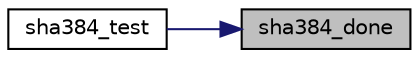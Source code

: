 digraph "sha384_done"
{
 // LATEX_PDF_SIZE
  edge [fontname="Helvetica",fontsize="10",labelfontname="Helvetica",labelfontsize="10"];
  node [fontname="Helvetica",fontsize="10",shape=record];
  rankdir="RL";
  Node5 [label="sha384_done",height=0.2,width=0.4,color="black", fillcolor="grey75", style="filled", fontcolor="black",tooltip="Terminate the hash to get the digest."];
  Node5 -> Node6 [dir="back",color="midnightblue",fontsize="10",style="solid",fontname="Helvetica"];
  Node6 [label="sha384_test",height=0.2,width=0.4,color="black", fillcolor="white", style="filled",URL="$sha384_8c.html#a1ac8ac4cbd0dfdfc0e06569ab41ff0d1",tooltip="Self-test the hash."];
}
